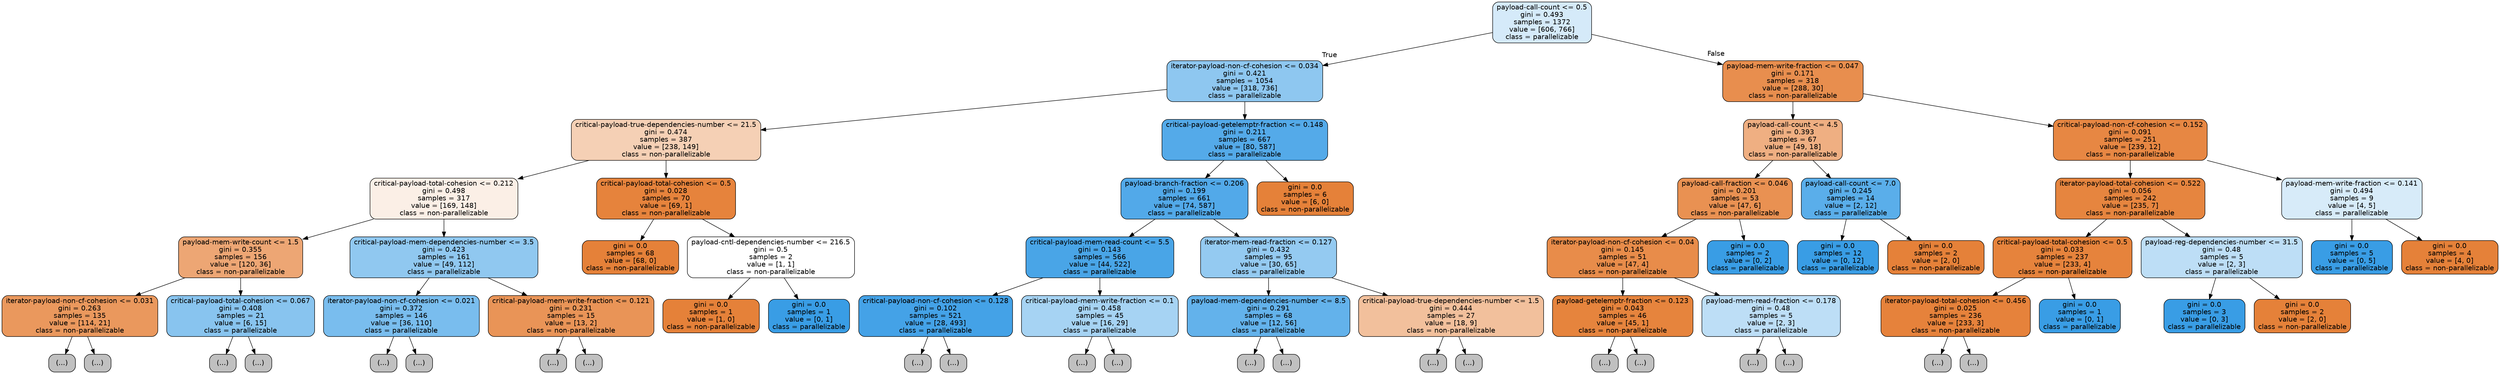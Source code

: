 digraph Tree {
node [shape=box, style="filled, rounded", color="black", fontname=helvetica] ;
edge [fontname=helvetica] ;
0 [label="payload-call-count <= 0.5\ngini = 0.493\nsamples = 1372\nvalue = [606, 766]\nclass = parallelizable", fillcolor="#399de535"] ;
1 [label="iterator-payload-non-cf-cohesion <= 0.034\ngini = 0.421\nsamples = 1054\nvalue = [318, 736]\nclass = parallelizable", fillcolor="#399de591"] ;
0 -> 1 [labeldistance=2.5, labelangle=45, headlabel="True"] ;
2 [label="critical-payload-true-dependencies-number <= 21.5\ngini = 0.474\nsamples = 387\nvalue = [238, 149]\nclass = non-parallelizable", fillcolor="#e581395f"] ;
1 -> 2 ;
3 [label="critical-payload-total-cohesion <= 0.212\ngini = 0.498\nsamples = 317\nvalue = [169, 148]\nclass = non-parallelizable", fillcolor="#e5813920"] ;
2 -> 3 ;
4 [label="payload-mem-write-count <= 1.5\ngini = 0.355\nsamples = 156\nvalue = [120, 36]\nclass = non-parallelizable", fillcolor="#e58139b3"] ;
3 -> 4 ;
5 [label="iterator-payload-non-cf-cohesion <= 0.031\ngini = 0.263\nsamples = 135\nvalue = [114, 21]\nclass = non-parallelizable", fillcolor="#e58139d0"] ;
4 -> 5 ;
6 [label="(...)", fillcolor="#C0C0C0"] ;
5 -> 6 ;
19 [label="(...)", fillcolor="#C0C0C0"] ;
5 -> 19 ;
32 [label="critical-payload-total-cohesion <= 0.067\ngini = 0.408\nsamples = 21\nvalue = [6, 15]\nclass = parallelizable", fillcolor="#399de599"] ;
4 -> 32 ;
33 [label="(...)", fillcolor="#C0C0C0"] ;
32 -> 33 ;
38 [label="(...)", fillcolor="#C0C0C0"] ;
32 -> 38 ;
39 [label="critical-payload-mem-dependencies-number <= 3.5\ngini = 0.423\nsamples = 161\nvalue = [49, 112]\nclass = parallelizable", fillcolor="#399de58f"] ;
3 -> 39 ;
40 [label="iterator-payload-non-cf-cohesion <= 0.021\ngini = 0.372\nsamples = 146\nvalue = [36, 110]\nclass = parallelizable", fillcolor="#399de5ac"] ;
39 -> 40 ;
41 [label="(...)", fillcolor="#C0C0C0"] ;
40 -> 41 ;
58 [label="(...)", fillcolor="#C0C0C0"] ;
40 -> 58 ;
79 [label="critical-payload-mem-write-fraction <= 0.121\ngini = 0.231\nsamples = 15\nvalue = [13, 2]\nclass = non-parallelizable", fillcolor="#e58139d8"] ;
39 -> 79 ;
80 [label="(...)", fillcolor="#C0C0C0"] ;
79 -> 80 ;
81 [label="(...)", fillcolor="#C0C0C0"] ;
79 -> 81 ;
82 [label="critical-payload-total-cohesion <= 0.5\ngini = 0.028\nsamples = 70\nvalue = [69, 1]\nclass = non-parallelizable", fillcolor="#e58139fb"] ;
2 -> 82 ;
83 [label="gini = 0.0\nsamples = 68\nvalue = [68, 0]\nclass = non-parallelizable", fillcolor="#e58139ff"] ;
82 -> 83 ;
84 [label="payload-cntl-dependencies-number <= 216.5\ngini = 0.5\nsamples = 2\nvalue = [1, 1]\nclass = non-parallelizable", fillcolor="#e5813900"] ;
82 -> 84 ;
85 [label="gini = 0.0\nsamples = 1\nvalue = [1, 0]\nclass = non-parallelizable", fillcolor="#e58139ff"] ;
84 -> 85 ;
86 [label="gini = 0.0\nsamples = 1\nvalue = [0, 1]\nclass = parallelizable", fillcolor="#399de5ff"] ;
84 -> 86 ;
87 [label="critical-payload-getelemptr-fraction <= 0.148\ngini = 0.211\nsamples = 667\nvalue = [80, 587]\nclass = parallelizable", fillcolor="#399de5dc"] ;
1 -> 87 ;
88 [label="payload-branch-fraction <= 0.206\ngini = 0.199\nsamples = 661\nvalue = [74, 587]\nclass = parallelizable", fillcolor="#399de5df"] ;
87 -> 88 ;
89 [label="critical-payload-mem-read-count <= 5.5\ngini = 0.143\nsamples = 566\nvalue = [44, 522]\nclass = parallelizable", fillcolor="#399de5ea"] ;
88 -> 89 ;
90 [label="critical-payload-non-cf-cohesion <= 0.128\ngini = 0.102\nsamples = 521\nvalue = [28, 493]\nclass = parallelizable", fillcolor="#399de5f1"] ;
89 -> 90 ;
91 [label="(...)", fillcolor="#C0C0C0"] ;
90 -> 91 ;
128 [label="(...)", fillcolor="#C0C0C0"] ;
90 -> 128 ;
147 [label="critical-payload-mem-write-fraction <= 0.1\ngini = 0.458\nsamples = 45\nvalue = [16, 29]\nclass = parallelizable", fillcolor="#399de572"] ;
89 -> 147 ;
148 [label="(...)", fillcolor="#C0C0C0"] ;
147 -> 148 ;
151 [label="(...)", fillcolor="#C0C0C0"] ;
147 -> 151 ;
160 [label="iterator-mem-read-fraction <= 0.127\ngini = 0.432\nsamples = 95\nvalue = [30, 65]\nclass = parallelizable", fillcolor="#399de589"] ;
88 -> 160 ;
161 [label="payload-mem-dependencies-number <= 8.5\ngini = 0.291\nsamples = 68\nvalue = [12, 56]\nclass = parallelizable", fillcolor="#399de5c8"] ;
160 -> 161 ;
162 [label="(...)", fillcolor="#C0C0C0"] ;
161 -> 162 ;
175 [label="(...)", fillcolor="#C0C0C0"] ;
161 -> 175 ;
176 [label="critical-payload-true-dependencies-number <= 1.5\ngini = 0.444\nsamples = 27\nvalue = [18, 9]\nclass = non-parallelizable", fillcolor="#e581397f"] ;
160 -> 176 ;
177 [label="(...)", fillcolor="#C0C0C0"] ;
176 -> 177 ;
186 [label="(...)", fillcolor="#C0C0C0"] ;
176 -> 186 ;
187 [label="gini = 0.0\nsamples = 6\nvalue = [6, 0]\nclass = non-parallelizable", fillcolor="#e58139ff"] ;
87 -> 187 ;
188 [label="payload-mem-write-fraction <= 0.047\ngini = 0.171\nsamples = 318\nvalue = [288, 30]\nclass = non-parallelizable", fillcolor="#e58139e4"] ;
0 -> 188 [labeldistance=2.5, labelangle=-45, headlabel="False"] ;
189 [label="payload-call-count <= 4.5\ngini = 0.393\nsamples = 67\nvalue = [49, 18]\nclass = non-parallelizable", fillcolor="#e58139a1"] ;
188 -> 189 ;
190 [label="payload-call-fraction <= 0.046\ngini = 0.201\nsamples = 53\nvalue = [47, 6]\nclass = non-parallelizable", fillcolor="#e58139de"] ;
189 -> 190 ;
191 [label="iterator-payload-non-cf-cohesion <= 0.04\ngini = 0.145\nsamples = 51\nvalue = [47, 4]\nclass = non-parallelizable", fillcolor="#e58139e9"] ;
190 -> 191 ;
192 [label="payload-getelemptr-fraction <= 0.123\ngini = 0.043\nsamples = 46\nvalue = [45, 1]\nclass = non-parallelizable", fillcolor="#e58139f9"] ;
191 -> 192 ;
193 [label="(...)", fillcolor="#C0C0C0"] ;
192 -> 193 ;
196 [label="(...)", fillcolor="#C0C0C0"] ;
192 -> 196 ;
197 [label="payload-mem-read-fraction <= 0.178\ngini = 0.48\nsamples = 5\nvalue = [2, 3]\nclass = parallelizable", fillcolor="#399de555"] ;
191 -> 197 ;
198 [label="(...)", fillcolor="#C0C0C0"] ;
197 -> 198 ;
199 [label="(...)", fillcolor="#C0C0C0"] ;
197 -> 199 ;
200 [label="gini = 0.0\nsamples = 2\nvalue = [0, 2]\nclass = parallelizable", fillcolor="#399de5ff"] ;
190 -> 200 ;
201 [label="payload-call-count <= 7.0\ngini = 0.245\nsamples = 14\nvalue = [2, 12]\nclass = parallelizable", fillcolor="#399de5d4"] ;
189 -> 201 ;
202 [label="gini = 0.0\nsamples = 12\nvalue = [0, 12]\nclass = parallelizable", fillcolor="#399de5ff"] ;
201 -> 202 ;
203 [label="gini = 0.0\nsamples = 2\nvalue = [2, 0]\nclass = non-parallelizable", fillcolor="#e58139ff"] ;
201 -> 203 ;
204 [label="critical-payload-non-cf-cohesion <= 0.152\ngini = 0.091\nsamples = 251\nvalue = [239, 12]\nclass = non-parallelizable", fillcolor="#e58139f2"] ;
188 -> 204 ;
205 [label="iterator-payload-total-cohesion <= 0.522\ngini = 0.056\nsamples = 242\nvalue = [235, 7]\nclass = non-parallelizable", fillcolor="#e58139f7"] ;
204 -> 205 ;
206 [label="critical-payload-total-cohesion <= 0.5\ngini = 0.033\nsamples = 237\nvalue = [233, 4]\nclass = non-parallelizable", fillcolor="#e58139fb"] ;
205 -> 206 ;
207 [label="iterator-payload-total-cohesion <= 0.456\ngini = 0.025\nsamples = 236\nvalue = [233, 3]\nclass = non-parallelizable", fillcolor="#e58139fc"] ;
206 -> 207 ;
208 [label="(...)", fillcolor="#C0C0C0"] ;
207 -> 208 ;
213 [label="(...)", fillcolor="#C0C0C0"] ;
207 -> 213 ;
218 [label="gini = 0.0\nsamples = 1\nvalue = [0, 1]\nclass = parallelizable", fillcolor="#399de5ff"] ;
206 -> 218 ;
219 [label="payload-reg-dependencies-number <= 31.5\ngini = 0.48\nsamples = 5\nvalue = [2, 3]\nclass = parallelizable", fillcolor="#399de555"] ;
205 -> 219 ;
220 [label="gini = 0.0\nsamples = 3\nvalue = [0, 3]\nclass = parallelizable", fillcolor="#399de5ff"] ;
219 -> 220 ;
221 [label="gini = 0.0\nsamples = 2\nvalue = [2, 0]\nclass = non-parallelizable", fillcolor="#e58139ff"] ;
219 -> 221 ;
222 [label="payload-mem-write-fraction <= 0.141\ngini = 0.494\nsamples = 9\nvalue = [4, 5]\nclass = parallelizable", fillcolor="#399de533"] ;
204 -> 222 ;
223 [label="gini = 0.0\nsamples = 5\nvalue = [0, 5]\nclass = parallelizable", fillcolor="#399de5ff"] ;
222 -> 223 ;
224 [label="gini = 0.0\nsamples = 4\nvalue = [4, 0]\nclass = non-parallelizable", fillcolor="#e58139ff"] ;
222 -> 224 ;
}